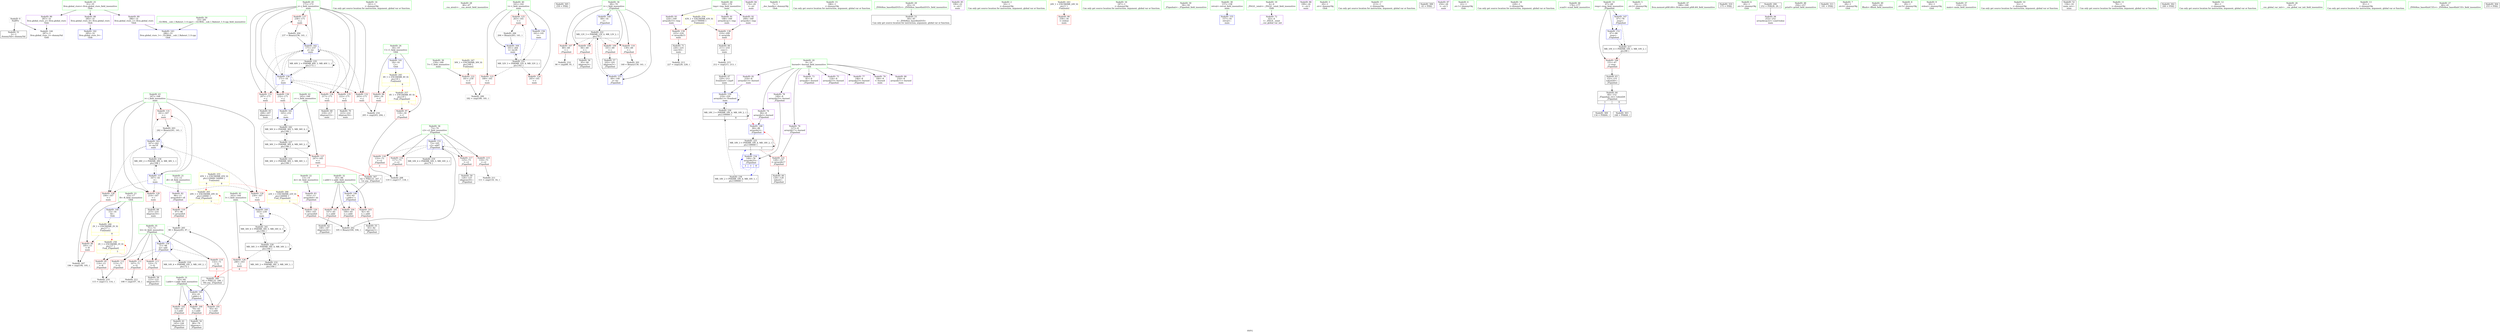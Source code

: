 digraph "SVFG" {
	label="SVFG";

	Node0x55e1d77a5cf0 [shape=record,color=grey,label="{NodeID: 0\nNullPtr}"];
	Node0x55e1d77a5cf0 -> Node0x55e1d77c4810[style=solid];
	Node0x55e1d77a5cf0 -> Node0x55e1d77ca570[style=solid];
	Node0x55e1d77c35f0 [shape=record,color=red,label="{NodeID: 97\n118\<--18\n\<--C\n_Z5ganhaii\n}"];
	Node0x55e1d77c35f0 -> Node0x55e1d77cf6b0[style=solid];
	Node0x55e1d77c1a80 [shape=record,color=green,label="{NodeID: 14\n141\<--1\n\<--dummyObj\nCan only get source location for instruction, argument, global var or function.}"];
	Node0x55e1d77c4150 [shape=record,color=red,label="{NodeID: 111\n107\<--71\n\<--l2\n_Z5ganhaii\n}"];
	Node0x55e1d77c4150 -> Node0x55e1d77cfcb0[style=solid];
	Node0x55e1d77c24e0 [shape=record,color=green,label="{NodeID: 28\n46\<--47\n__cxa_atexit\<--__cxa_atexit_field_insensitive\n}"];
	Node0x55e1d77cf6b0 [shape=record,color=grey,label="{NodeID: 208\n119 = cmp(117, 118, )\n}"];
	Node0x55e1d77c9540 [shape=record,color=red,label="{NodeID: 125\n263\<--161\n\<--t\nmain\n}"];
	Node0x55e1d77c9540 -> Node0x55e1d77cf3b0[style=solid];
	Node0x55e1d77c3040 [shape=record,color=green,label="{NodeID: 42\n165\<--166\nc\<--c_field_insensitive\nmain\n}"];
	Node0x55e1d77c3040 -> Node0x55e1d77c96e0[style=solid];
	Node0x55e1d77c3040 -> Node0x55e1d77cb370[style=solid];
	Node0x55e1d77f0960 [shape=record,color=black,label="{NodeID: 305\n259 = PHI()\n}"];
	Node0x55e1d77d83b0 [shape=record,color=black,label="{NodeID: 222\nMR_12V_3 = PHI(MR_12V_4, MR_12V_2, )\npts\{70 \}\n}"];
	Node0x55e1d77d83b0 -> Node0x55e1d77c3e10[style=dashed];
	Node0x55e1d77d83b0 -> Node0x55e1d77c3ee0[style=dashed];
	Node0x55e1d77d83b0 -> Node0x55e1d77c3fb0[style=dashed];
	Node0x55e1d77d83b0 -> Node0x55e1d77c4080[style=dashed];
	Node0x55e1d77d83b0 -> Node0x55e1d77cacf0[style=dashed];
	Node0x55e1d77ca0a0 [shape=record,color=red,label="{NodeID: 139\n225\<--224\n\<--arrayidx15\nmain\n}"];
	Node0x55e1d77ca0a0 -> Node0x55e1d77c58b0[style=solid];
	Node0x55e1d77c4c80 [shape=record,color=black,label="{NodeID: 56\n95\<--94\nidxprom3\<--\n_Z5ganhaii\n}"];
	Node0x55e1d77dc9b0 [shape=record,color=black,label="{NodeID: 236\nMR_18V_2 = PHI(MR_18V_6, MR_18V_1, )\npts\{100000 \}\n}"];
	Node0x55e1d77dc9b0 -> Node0x55e1d77dabb0[style=dashed];
	Node0x55e1d77cacf0 [shape=record,color=blue,label="{NodeID: 153\n69\<--140\ni\<--inc\n_Z5ganhaii\n}"];
	Node0x55e1d77cacf0 -> Node0x55e1d77d83b0[style=dashed];
	Node0x55e1d77c57e0 [shape=record,color=black,label="{NodeID: 70\n223\<--222\nidxprom14\<--\nmain\n}"];
	Node0x55e1d77c6340 [shape=record,color=purple,label="{NodeID: 84\n174\<--20\n\<--.str\nmain\n}"];
	Node0x55e1d77a5f00 [shape=record,color=green,label="{NodeID: 1\n7\<--1\n__dso_handle\<--dummyObj\nGlob }"];
	Node0x55e1d77c36c0 [shape=record,color=red,label="{NodeID: 98\n204\<--18\n\<--C\nmain\n}"];
	Node0x55e1d77c36c0 -> Node0x55e1d77d02b0[style=solid];
	Node0x55e1d77c1b10 [shape=record,color=green,label="{NodeID: 15\n186\<--1\n\<--dummyObj\nCan only get source location for instruction, argument, global var or function.}"];
	Node0x55e1d77c4220 [shape=record,color=red,label="{NodeID: 112\n113\<--71\n\<--l2\n_Z5ganhaii\n}"];
	Node0x55e1d77c4220 -> Node0x55e1d77cf9b0[style=solid];
	Node0x55e1d77c25b0 [shape=record,color=green,label="{NodeID: 29\n45\<--51\n_ZNSt8ios_base4InitD1Ev\<--_ZNSt8ios_base4InitD1Ev_field_insensitive\n}"];
	Node0x55e1d77c25b0 -> Node0x55e1d77c49e0[style=solid];
	Node0x55e1d77cf830 [shape=record,color=grey,label="{NodeID: 209\n182 = cmp(180, 181, )\n}"];
	Node0x55e1d77c9610 [shape=record,color=red,label="{NodeID: 126\n246\<--163\n\<--l\nmain\n|{<s0>8}}"];
	Node0x55e1d77c9610:s0 -> Node0x55e1d77f0a30[style=solid,color=red];
	Node0x55e1d77c3110 [shape=record,color=green,label="{NodeID: 43\n167\<--168\ni\<--i_field_insensitive\nmain\n}"];
	Node0x55e1d77c3110 -> Node0x55e1d77c97b0[style=solid];
	Node0x55e1d77c3110 -> Node0x55e1d77c9880[style=solid];
	Node0x55e1d77c3110 -> Node0x55e1d77c9950[style=solid];
	Node0x55e1d77c3110 -> Node0x55e1d77c9a20[style=solid];
	Node0x55e1d77c3110 -> Node0x55e1d77cb030[style=solid];
	Node0x55e1d77c3110 -> Node0x55e1d77cb510[style=solid];
	Node0x55e1d77f0a30 [shape=record,color=black,label="{NodeID: 306\n61 = PHI(132, 246, )\n0th arg _Z5ganhaii }"];
	Node0x55e1d77f0a30 -> Node0x55e1d77ca670[style=solid];
	Node0x55e1d77ca170 [shape=record,color=blue,label="{NodeID: 140\n15\<--16\nR\<--\nGlob }"];
	Node0x55e1d77ca170 -> Node0x55e1d77df7d0[style=dashed];
	Node0x55e1d77c4d50 [shape=record,color=black,label="{NodeID: 57\n102\<--101\nidxprom5\<--\n_Z5ganhaii\n}"];
	Node0x55e1d77cadc0 [shape=record,color=blue,label="{NodeID: 154\n149\<--78\narrayidx25\<--\n_Z5ganhaii\n|{<s0>3|<s1>3|<s2>8}}"];
	Node0x55e1d77cadc0:s0 -> Node0x55e1d77cadc0[style=dashed,color=blue];
	Node0x55e1d77cadc0:s1 -> Node0x55e1d77d92b0[style=dashed,color=blue];
	Node0x55e1d77cadc0:s2 -> Node0x55e1d77dc9b0[style=dashed,color=blue];
	Node0x55e1d77c58b0 [shape=record,color=black,label="{NodeID: 71\n226\<--225\nconv16\<--\nmain\n}"];
	Node0x55e1d77c58b0 -> Node0x55e1d77cfe30[style=solid];
	Node0x55e1d77c6410 [shape=record,color=purple,label="{NodeID: 85\n190\<--22\n\<--.str.1\nmain\n}"];
	Node0x55e1d77a5e00 [shape=record,color=green,label="{NodeID: 2\n16\<--1\n\<--dummyObj\nCan only get source location for instruction, argument, global var or function.}"];
	Node0x55e1d77e12a0 [shape=record,color=yellow,style=double,label="{NodeID: 265\n20V_1 = ENCHI(MR_20V_0)\npts\{120000 \}\nFun[_Z5ganhaii]|{|<s1>3}}"];
	Node0x55e1d77e12a0 -> Node0x55e1d77c9060[style=dashed];
	Node0x55e1d77e12a0:s1 -> Node0x55e1d77e12a0[style=dashed,color=red];
	Node0x55e1d77c3790 [shape=record,color=red,label="{NodeID: 99\n258\<--30\n\<--stdout\nmain\n}"];
	Node0x55e1d77c1ba0 [shape=record,color=green,label="{NodeID: 16\n187\<--1\n\<--dummyObj\nCan only get source location for instruction, argument, global var or function.}"];
	Node0x55e1d77c42f0 [shape=record,color=red,label="{NodeID: 113\n122\<--71\n\<--l2\n_Z5ganhaii\n}"];
	Node0x55e1d77c42f0 -> Node0x55e1d77c4e20[style=solid];
	Node0x55e1d77c2680 [shape=record,color=green,label="{NodeID: 30\n58\<--59\n_Z5ganhaii\<--_Z5ganhaii_field_insensitive\n}"];
	Node0x55e1d77cf9b0 [shape=record,color=grey,label="{NodeID: 210\n115 = cmp(113, 114, )\n}"];
	Node0x55e1d77c96e0 [shape=record,color=red,label="{NodeID: 127\n247\<--165\n\<--c\nmain\n|{<s0>8}}"];
	Node0x55e1d77c96e0:s0 -> Node0x55e1d77f0cf0[style=solid,color=red];
	Node0x55e1d77c31e0 [shape=record,color=green,label="{NodeID: 44\n169\<--170\ntmp\<--tmp_field_insensitive\nmain\n}"];
	Node0x55e1d77c31e0 -> Node0x55e1d77c6980[style=solid];
	Node0x55e1d77c31e0 -> Node0x55e1d77c6a50[style=solid];
	Node0x55e1d77c31e0 -> Node0x55e1d77c6b20[style=solid];
	Node0x55e1d77f0cf0 [shape=record,color=black,label="{NodeID: 307\n62 = PHI(133, 247, )\n1st arg _Z5ganhaii }"];
	Node0x55e1d77f0cf0 -> Node0x55e1d77ca740[style=solid];
	Node0x55e1d77ca270 [shape=record,color=blue,label="{NodeID: 141\n18\<--16\nC\<--\nGlob }"];
	Node0x55e1d77ca270 -> Node0x55e1d77e00c0[style=dashed];
	Node0x55e1d77c4e20 [shape=record,color=black,label="{NodeID: 58\n123\<--122\nidxprom14\<--\n_Z5ganhaii\n}"];
	Node0x55e1d77cae90 [shape=record,color=blue,label="{NodeID: 155\n157\<--16\nretval\<--\nmain\n}"];
	Node0x55e1d77c5980 [shape=record,color=purple,label="{NodeID: 72\n42\<--4\n\<--_ZStL8__ioinit\n__cxx_global_var_init\n}"];
	Node0x55e1d77c64e0 [shape=record,color=purple,label="{NodeID: 86\n199\<--24\n\<--.str.2\nmain\n}"];
	Node0x55e1d77a6640 [shape=record,color=green,label="{NodeID: 3\n20\<--1\n.str\<--dummyObj\nGlob }"];
	Node0x55e1d77e1380 [shape=record,color=yellow,style=double,label="{NodeID: 266\n22V_1 = ENCHI(MR_22V_0)\npts\{140000 \}\nFun[_Z5ganhaii]|{|<s1>3}}"];
	Node0x55e1d77e1380 -> Node0x55e1d77c9130[style=dashed];
	Node0x55e1d77e1380:s1 -> Node0x55e1d77e1380[style=dashed,color=red];
	Node0x55e1d77c3860 [shape=record,color=red,label="{NodeID: 100\n79\<--63\n\<--l.addr\n_Z5ganhaii\n}"];
	Node0x55e1d77c3860 -> Node0x55e1d77c4ae0[style=solid];
	Node0x55e1d77c1c30 [shape=record,color=green,label="{NodeID: 17\n213\<--1\n\<--dummyObj\nCan only get source location for instruction, argument, global var or function.}"];
	Node0x55e1d77c43c0 [shape=record,color=red,label="{NodeID: 114\n132\<--71\n\<--l2\n_Z5ganhaii\n|{<s0>3}}"];
	Node0x55e1d77c43c0:s0 -> Node0x55e1d77f0a30[style=solid,color=red];
	Node0x55e1d77c2750 [shape=record,color=green,label="{NodeID: 31\n63\<--64\nl.addr\<--l.addr_field_insensitive\n_Z5ganhaii\n}"];
	Node0x55e1d77c2750 -> Node0x55e1d77c3860[style=solid];
	Node0x55e1d77c2750 -> Node0x55e1d77c3930[style=solid];
	Node0x55e1d77c2750 -> Node0x55e1d77c3a00[style=solid];
	Node0x55e1d77c2750 -> Node0x55e1d77ca670[style=solid];
	Node0x55e1d77cfb30 [shape=record,color=grey,label="{NodeID: 211\n111 = cmp(110, 16, )\n}"];
	Node0x55e1d77c97b0 [shape=record,color=red,label="{NodeID: 128\n194\<--167\n\<--i\nmain\n}"];
	Node0x55e1d77c97b0 -> Node0x55e1d77cf530[style=solid];
	Node0x55e1d77c32b0 [shape=record,color=green,label="{NodeID: 45\n171\<--172\nj\<--j_field_insensitive\nmain\n}"];
	Node0x55e1d77c32b0 -> Node0x55e1d77c9af0[style=solid];
	Node0x55e1d77c32b0 -> Node0x55e1d77c9bc0[style=solid];
	Node0x55e1d77c32b0 -> Node0x55e1d77c9c90[style=solid];
	Node0x55e1d77c32b0 -> Node0x55e1d77c9d60[style=solid];
	Node0x55e1d77c32b0 -> Node0x55e1d77c9e30[style=solid];
	Node0x55e1d77c32b0 -> Node0x55e1d77c9f00[style=solid];
	Node0x55e1d77c32b0 -> Node0x55e1d77cb100[style=solid];
	Node0x55e1d77c32b0 -> Node0x55e1d77cb440[style=solid];
	Node0x55e1d77f11a0 [shape=record,color=black,label="{NodeID: 308\n43 = PHI()\n}"];
	Node0x55e1d77d92b0 [shape=record,color=black,label="{NodeID: 225\nMR_18V_3 = PHI(MR_18V_4, MR_18V_2, )\npts\{100000 \}\n|{|<s3>3}}"];
	Node0x55e1d77d92b0 -> Node0x55e1d77c9200[style=dashed];
	Node0x55e1d77d92b0 -> Node0x55e1d77cadc0[style=dashed];
	Node0x55e1d77d92b0 -> Node0x55e1d77d92b0[style=dashed];
	Node0x55e1d77d92b0:s3 -> Node0x55e1d77ca8e0[style=dashed,color=red];
	Node0x55e1d77ca370 [shape=record,color=blue,label="{NodeID: 142\n285\<--32\nllvm.global_ctors_0\<--\nGlob }"];
	Node0x55e1d77c4ef0 [shape=record,color=black,label="{NodeID: 59\n126\<--125\nidxprom16\<--\n_Z5ganhaii\n}"];
	Node0x55e1d77caf60 [shape=record,color=blue,label="{NodeID: 156\n161\<--141\nt\<--\nmain\n}"];
	Node0x55e1d77caf60 -> Node0x55e1d77db0b0[style=dashed];
	Node0x55e1d77c5a50 [shape=record,color=purple,label="{NodeID: 73\n81\<--8\narrayidx\<--burned\n_Z5ganhaii\n}"];
	Node0x55e1d77c65b0 [shape=record,color=purple,label="{NodeID: 87\n254\<--26\n\<--.str.3\nmain\n}"];
	Node0x55e1d77a62b0 [shape=record,color=green,label="{NodeID: 4\n22\<--1\n.str.1\<--dummyObj\nGlob }"];
	Node0x55e1d77c3930 [shape=record,color=red,label="{NodeID: 101\n93\<--63\n\<--l.addr\n_Z5ganhaii\n}"];
	Node0x55e1d77c3930 -> Node0x55e1d77cf230[style=solid];
	Node0x55e1d77c1cc0 [shape=record,color=green,label="{NodeID: 18\n228\<--1\n\<--dummyObj\nCan only get source location for instruction, argument, global var or function.}"];
	Node0x55e1d77c4490 [shape=record,color=red,label="{NodeID: 115\n110\<--73\n\<--c2\n_Z5ganhaii\n}"];
	Node0x55e1d77c4490 -> Node0x55e1d77cfb30[style=solid];
	Node0x55e1d77c2820 [shape=record,color=green,label="{NodeID: 32\n65\<--66\nc.addr\<--c.addr_field_insensitive\n_Z5ganhaii\n}"];
	Node0x55e1d77c2820 -> Node0x55e1d77c3ad0[style=solid];
	Node0x55e1d77c2820 -> Node0x55e1d77c3ba0[style=solid];
	Node0x55e1d77c2820 -> Node0x55e1d77c3c70[style=solid];
	Node0x55e1d77c2820 -> Node0x55e1d77ca740[style=solid];
	Node0x55e1d77cfcb0 [shape=record,color=grey,label="{NodeID: 212\n108 = cmp(107, 16, )\n}"];
	Node0x55e1d77c9880 [shape=record,color=red,label="{NodeID: 129\n214\<--167\n\<--i\nmain\n}"];
	Node0x55e1d77c9880 -> Node0x55e1d77c5640[style=solid];
	Node0x55e1d77c3380 [shape=record,color=green,label="{NodeID: 46\n176\<--177\nscanf\<--scanf_field_insensitive\n}"];
	Node0x55e1d77f12a0 [shape=record,color=black,label="{NodeID: 309\n134 = PHI(60, )\n}"];
	Node0x55e1d77d97b0 [shape=record,color=black,label="{NodeID: 226\nMR_34V_3 = PHI(MR_34V_4, MR_34V_2, )\npts\{164 \}\n}"];
	Node0x55e1d77d97b0 -> Node0x55e1d77c9610[style=dashed];
	Node0x55e1d77d97b0 -> Node0x55e1d77cb2a0[style=dashed];
	Node0x55e1d77d97b0 -> Node0x55e1d77d97b0[style=dashed];
	Node0x55e1d77d97b0 -> Node0x55e1d77db5b0[style=dashed];
	Node0x55e1d77d97b0 -> Node0x55e1d77de2b0[style=dashed];
	Node0x55e1d77ca470 [shape=record,color=blue,label="{NodeID: 143\n286\<--33\nllvm.global_ctors_1\<--_GLOBAL__sub_I_Rahenri_3_0.cpp\nGlob }"];
	Node0x55e1d77c4fc0 [shape=record,color=black,label="{NodeID: 60\n129\<--128\ntobool\<--\n_Z5ganhaii\n}"];
	Node0x55e1d77cb030 [shape=record,color=blue,label="{NodeID: 157\n167\<--16\ni\<--\nmain\n}"];
	Node0x55e1d77cb030 -> Node0x55e1d77c97b0[style=dashed];
	Node0x55e1d77cb030 -> Node0x55e1d77c9880[style=dashed];
	Node0x55e1d77cb030 -> Node0x55e1d77c9950[style=dashed];
	Node0x55e1d77cb030 -> Node0x55e1d77c9a20[style=dashed];
	Node0x55e1d77cb030 -> Node0x55e1d77cb510[style=dashed];
	Node0x55e1d77cb030 -> Node0x55e1d77dbfb0[style=dashed];
	Node0x55e1d77c5b20 [shape=record,color=purple,label="{NodeID: 74\n84\<--8\narrayidx2\<--burned\n_Z5ganhaii\n}"];
	Node0x55e1d77c5b20 -> Node0x55e1d77ca8e0[style=solid];
	Node0x55e1d77e08a0 [shape=record,color=yellow,style=double,label="{NodeID: 254\n43V_1 = ENCHI(MR_43V_0)\npts\{1700000 \}\nFun[main]}"];
	Node0x55e1d77e08a0 -> Node0x55e1d77c9fd0[style=dashed];
	Node0x55e1d77e08a0 -> Node0x55e1d77ca0a0[style=dashed];
	Node0x55e1d77c6680 [shape=record,color=purple,label="{NodeID: 88\n285\<--31\nllvm.global_ctors_0\<--llvm.global_ctors\nGlob }"];
	Node0x55e1d77c6680 -> Node0x55e1d77ca370[style=solid];
	Node0x55e1d77a6760 [shape=record,color=green,label="{NodeID: 5\n24\<--1\n.str.2\<--dummyObj\nGlob }"];
	Node0x55e1d77c3a00 [shape=record,color=red,label="{NodeID: 102\n144\<--63\n\<--l.addr\n_Z5ganhaii\n}"];
	Node0x55e1d77c3a00 -> Node0x55e1d77c5090[style=solid];
	Node0x55e1d77c1d90 [shape=record,color=green,label="{NodeID: 19\n4\<--6\n_ZStL8__ioinit\<--_ZStL8__ioinit_field_insensitive\nGlob }"];
	Node0x55e1d77c1d90 -> Node0x55e1d77c5980[style=solid];
	Node0x55e1d77c8df0 [shape=record,color=red,label="{NodeID: 116\n117\<--73\n\<--c2\n_Z5ganhaii\n}"];
	Node0x55e1d77c8df0 -> Node0x55e1d77cf6b0[style=solid];
	Node0x55e1d77c28f0 [shape=record,color=green,label="{NodeID: 33\n67\<--68\nresp\<--resp_field_insensitive\n_Z5ganhaii\n}"];
	Node0x55e1d77c28f0 -> Node0x55e1d77c3d40[style=solid];
	Node0x55e1d77c28f0 -> Node0x55e1d77ca810[style=solid];
	Node0x55e1d77c28f0 -> Node0x55e1d77cac20[style=solid];
	Node0x55e1d77cfe30 [shape=record,color=grey,label="{NodeID: 213\n227 = cmp(226, 228, )\n}"];
	Node0x55e1d77c9950 [shape=record,color=red,label="{NodeID: 130\n230\<--167\n\<--i\nmain\n}"];
	Node0x55e1d77c9950 -> Node0x55e1d77cb2a0[style=solid];
	Node0x55e1d77c3450 [shape=record,color=green,label="{NodeID: 47\n188\<--189\nllvm.memset.p0i8.i64\<--llvm.memset.p0i8.i64_field_insensitive\n}"];
	Node0x55e1d77f1440 [shape=record,color=black,label="{NodeID: 310\n175 = PHI()\n}"];
	Node0x55e1d77d9cb0 [shape=record,color=black,label="{NodeID: 227\nMR_36V_3 = PHI(MR_36V_4, MR_36V_2, )\npts\{166 \}\n}"];
	Node0x55e1d77d9cb0 -> Node0x55e1d77c96e0[style=dashed];
	Node0x55e1d77d9cb0 -> Node0x55e1d77cb370[style=dashed];
	Node0x55e1d77d9cb0 -> Node0x55e1d77d9cb0[style=dashed];
	Node0x55e1d77d9cb0 -> Node0x55e1d77dbab0[style=dashed];
	Node0x55e1d77d9cb0 -> Node0x55e1d77de7b0[style=dashed];
	Node0x55e1d77ca570 [shape=record,color=blue, style = dotted,label="{NodeID: 144\n287\<--3\nllvm.global_ctors_2\<--dummyVal\nGlob }"];
	Node0x55e1d77c5090 [shape=record,color=black,label="{NodeID: 61\n145\<--144\nidxprom22\<--\n_Z5ganhaii\n}"];
	Node0x55e1d77de2b0 [shape=record,color=black,label="{NodeID: 241\nMR_34V_6 = PHI(MR_34V_5, MR_34V_4, )\npts\{164 \}\n}"];
	Node0x55e1d77de2b0 -> Node0x55e1d77cb2a0[style=dashed];
	Node0x55e1d77de2b0 -> Node0x55e1d77d97b0[style=dashed];
	Node0x55e1d77de2b0 -> Node0x55e1d77de2b0[style=dashed];
	Node0x55e1d77cb100 [shape=record,color=blue,label="{NodeID: 158\n171\<--16\nj\<--\nmain\n}"];
	Node0x55e1d77cb100 -> Node0x55e1d77c9af0[style=dashed];
	Node0x55e1d77cb100 -> Node0x55e1d77c9bc0[style=dashed];
	Node0x55e1d77cb100 -> Node0x55e1d77c9c90[style=dashed];
	Node0x55e1d77cb100 -> Node0x55e1d77c9d60[style=dashed];
	Node0x55e1d77cb100 -> Node0x55e1d77c9e30[style=dashed];
	Node0x55e1d77cb100 -> Node0x55e1d77c9f00[style=dashed];
	Node0x55e1d77cb100 -> Node0x55e1d77cb100[style=dashed];
	Node0x55e1d77cb100 -> Node0x55e1d77cb440[style=dashed];
	Node0x55e1d77cb100 -> Node0x55e1d77dc4b0[style=dashed];
	Node0x55e1d77c5bf0 [shape=record,color=purple,label="{NodeID: 75\n124\<--8\narrayidx15\<--burned\n_Z5ganhaii\n}"];
	Node0x55e1d77e0980 [shape=record,color=yellow,style=double,label="{NodeID: 255\n45V_1 = ENCHI(MR_45V_0)\npts\{120000 140000 \}\nFun[main]|{<s0>8|<s1>8}}"];
	Node0x55e1d77e0980:s0 -> Node0x55e1d77e12a0[style=dashed,color=red];
	Node0x55e1d77e0980:s1 -> Node0x55e1d77e1380[style=dashed,color=red];
	Node0x55e1d77c6780 [shape=record,color=purple,label="{NodeID: 89\n286\<--31\nllvm.global_ctors_1\<--llvm.global_ctors\nGlob }"];
	Node0x55e1d77c6780 -> Node0x55e1d77ca470[style=solid];
	Node0x55e1d77bab70 [shape=record,color=green,label="{NodeID: 6\n26\<--1\n.str.3\<--dummyObj\nGlob }"];
	Node0x55e1d77c3ad0 [shape=record,color=red,label="{NodeID: 103\n82\<--65\n\<--c.addr\n_Z5ganhaii\n}"];
	Node0x55e1d77c3ad0 -> Node0x55e1d77c4bb0[style=solid];
	Node0x55e1d77c1e60 [shape=record,color=green,label="{NodeID: 20\n8\<--10\nburned\<--burned_field_insensitive\nGlob }"];
	Node0x55e1d77c1e60 -> Node0x55e1d77c5a50[style=solid];
	Node0x55e1d77c1e60 -> Node0x55e1d77c5b20[style=solid];
	Node0x55e1d77c1e60 -> Node0x55e1d77c5bf0[style=solid];
	Node0x55e1d77c1e60 -> Node0x55e1d77c5cc0[style=solid];
	Node0x55e1d77c1e60 -> Node0x55e1d77c5d90[style=solid];
	Node0x55e1d77c1e60 -> Node0x55e1d77c5e60[style=solid];
	Node0x55e1d77c1e60 -> Node0x55e1d77c5f30[style=solid];
	Node0x55e1d77c1e60 -> Node0x55e1d77c6000[style=solid];
	Node0x55e1d77c1e60 -> Node0x55e1d77c60d0[style=solid];
	Node0x55e1d77c7860 [shape=record,color=black,label="{NodeID: 200\n252 = PHI(28, 29, )\n}"];
	Node0x55e1d77c7860 -> Node0x55e1d77c6bf0[style=solid];
	Node0x55e1d77c8ec0 [shape=record,color=red,label="{NodeID: 117\n125\<--73\n\<--c2\n_Z5ganhaii\n}"];
	Node0x55e1d77c8ec0 -> Node0x55e1d77c4ef0[style=solid];
	Node0x55e1d77c29c0 [shape=record,color=green,label="{NodeID: 34\n69\<--70\ni\<--i_field_insensitive\n_Z5ganhaii\n}"];
	Node0x55e1d77c29c0 -> Node0x55e1d77c3e10[style=solid];
	Node0x55e1d77c29c0 -> Node0x55e1d77c3ee0[style=solid];
	Node0x55e1d77c29c0 -> Node0x55e1d77c3fb0[style=solid];
	Node0x55e1d77c29c0 -> Node0x55e1d77c4080[style=solid];
	Node0x55e1d77c29c0 -> Node0x55e1d77ca9b0[style=solid];
	Node0x55e1d77c29c0 -> Node0x55e1d77cacf0[style=solid];
	Node0x55e1d77cffb0 [shape=record,color=grey,label="{NodeID: 214\n90 = cmp(89, 91, )\n}"];
	Node0x55e1d77c9a20 [shape=record,color=red,label="{NodeID: 131\n241\<--167\n\<--i\nmain\n}"];
	Node0x55e1d77c9a20 -> Node0x55e1d77cef30[style=solid];
	Node0x55e1d77c4540 [shape=record,color=green,label="{NodeID: 48\n256\<--257\nprintf\<--printf_field_insensitive\n}"];
	Node0x55e1d77f1510 [shape=record,color=black,label="{NodeID: 311\n191 = PHI()\n}"];
	Node0x55e1d77ca670 [shape=record,color=blue,label="{NodeID: 145\n63\<--61\nl.addr\<--l\n_Z5ganhaii\n}"];
	Node0x55e1d77ca670 -> Node0x55e1d77c3860[style=dashed];
	Node0x55e1d77ca670 -> Node0x55e1d77c3930[style=dashed];
	Node0x55e1d77ca670 -> Node0x55e1d77c3a00[style=dashed];
	Node0x55e1d77c5160 [shape=record,color=black,label="{NodeID: 62\n148\<--147\nidxprom24\<--\n_Z5ganhaii\n}"];
	Node0x55e1d77de7b0 [shape=record,color=black,label="{NodeID: 242\nMR_36V_6 = PHI(MR_36V_5, MR_36V_4, )\npts\{166 \}\n}"];
	Node0x55e1d77de7b0 -> Node0x55e1d77cb370[style=dashed];
	Node0x55e1d77de7b0 -> Node0x55e1d77d9cb0[style=dashed];
	Node0x55e1d77de7b0 -> Node0x55e1d77de7b0[style=dashed];
	Node0x55e1d77cb1d0 [shape=record,color=blue,label="{NodeID: 159\n219\<--220\narrayidx13\<--frombool\nmain\n}"];
	Node0x55e1d77cb1d0 -> Node0x55e1d77cb1d0[style=dashed];
	Node0x55e1d77cb1d0 -> Node0x55e1d77dabb0[style=dashed];
	Node0x55e1d77c5cc0 [shape=record,color=purple,label="{NodeID: 76\n127\<--8\narrayidx17\<--burned\n_Z5ganhaii\n}"];
	Node0x55e1d77c5cc0 -> Node0x55e1d77c9200[style=solid];
	Node0x55e1d77e0a90 [shape=record,color=yellow,style=double,label="{NodeID: 256\n2V_1 = ENCHI(MR_2V_0)\npts\{17 \}\nFun[_Z5ganhaii]|{|<s1>3}}"];
	Node0x55e1d77e0a90 -> Node0x55e1d77c6cc0[style=dashed];
	Node0x55e1d77e0a90:s1 -> Node0x55e1d77e0a90[style=dashed,color=red];
	Node0x55e1d77c6880 [shape=record,color=purple,label="{NodeID: 90\n287\<--31\nllvm.global_ctors_2\<--llvm.global_ctors\nGlob }"];
	Node0x55e1d77c6880 -> Node0x55e1d77ca570[style=solid];
	Node0x55e1d77c1100 [shape=record,color=green,label="{NodeID: 7\n28\<--1\n.str.4\<--dummyObj\nGlob }"];
	Node0x55e1d77c3ba0 [shape=record,color=red,label="{NodeID: 104\n100\<--65\n\<--c.addr\n_Z5ganhaii\n}"];
	Node0x55e1d77c3ba0 -> Node0x55e1d77cedb0[style=solid];
	Node0x55e1d77c1f30 [shape=record,color=green,label="{NodeID: 21\n11\<--12\ndl\<--dl_field_insensitive\nGlob }"];
	Node0x55e1d77c1f30 -> Node0x55e1d77c61a0[style=solid];
	Node0x55e1d77cec30 [shape=record,color=grey,label="{NodeID: 201\n140 = Binary(139, 141, )\n}"];
	Node0x55e1d77cec30 -> Node0x55e1d77cacf0[style=solid];
	Node0x55e1d77c8f90 [shape=record,color=red,label="{NodeID: 118\n133\<--73\n\<--c2\n_Z5ganhaii\n|{<s0>3}}"];
	Node0x55e1d77c8f90:s0 -> Node0x55e1d77f0cf0[style=solid,color=red];
	Node0x55e1d77c2a90 [shape=record,color=green,label="{NodeID: 35\n71\<--72\nl2\<--l2_field_insensitive\n_Z5ganhaii\n}"];
	Node0x55e1d77c2a90 -> Node0x55e1d77c4150[style=solid];
	Node0x55e1d77c2a90 -> Node0x55e1d77c4220[style=solid];
	Node0x55e1d77c2a90 -> Node0x55e1d77c42f0[style=solid];
	Node0x55e1d77c2a90 -> Node0x55e1d77c43c0[style=solid];
	Node0x55e1d77c2a90 -> Node0x55e1d77caa80[style=solid];
	Node0x55e1d77d0130 [shape=record,color=grey,label="{NodeID: 215\n212 = cmp(211, 213, )\n}"];
	Node0x55e1d77d0130 -> Node0x55e1d77c5570[style=solid];
	Node0x55e1d77c9af0 [shape=record,color=red,label="{NodeID: 132\n203\<--171\n\<--j\nmain\n}"];
	Node0x55e1d77c9af0 -> Node0x55e1d77d02b0[style=solid];
	Node0x55e1d77c4610 [shape=record,color=green,label="{NodeID: 49\n260\<--261\nfflush\<--fflush_field_insensitive\n}"];
	Node0x55e1d77ca740 [shape=record,color=blue,label="{NodeID: 146\n65\<--62\nc.addr\<--c\n_Z5ganhaii\n}"];
	Node0x55e1d77ca740 -> Node0x55e1d77c3ad0[style=dashed];
	Node0x55e1d77ca740 -> Node0x55e1d77c3ba0[style=dashed];
	Node0x55e1d77ca740 -> Node0x55e1d77c3c70[style=dashed];
	Node0x55e1d77c5230 [shape=record,color=black,label="{NodeID: 63\n152\<--151\ntobool26\<--\n_Z5ganhaii\n}"];
	Node0x55e1d77c5230 -> Node0x55e1d77c5300[style=solid];
	Node0x55e1d77decb0 [shape=record,color=yellow,style=double,label="{NodeID: 243\n24V_1 = ENCHI(MR_24V_0)\npts\{1 \}\nFun[main]}"];
	Node0x55e1d77decb0 -> Node0x55e1d77c3790[style=dashed];
	Node0x55e1d77cb2a0 [shape=record,color=blue,label="{NodeID: 160\n163\<--230\nl\<--\nmain\n}"];
	Node0x55e1d77cb2a0 -> Node0x55e1d77de2b0[style=dashed];
	Node0x55e1d77c5d90 [shape=record,color=purple,label="{NodeID: 77\n146\<--8\narrayidx23\<--burned\n_Z5ganhaii\n}"];
	Node0x55e1d77e0ba0 [shape=record,color=yellow,style=double,label="{NodeID: 257\n4V_1 = ENCHI(MR_4V_0)\npts\{19 \}\nFun[_Z5ganhaii]|{|<s1>3}}"];
	Node0x55e1d77e0ba0 -> Node0x55e1d77c35f0[style=dashed];
	Node0x55e1d77e0ba0:s1 -> Node0x55e1d77e0ba0[style=dashed,color=red];
	Node0x55e1d77c6980 [shape=record,color=purple,label="{NodeID: 91\n198\<--169\narraydecay\<--tmp\nmain\n}"];
	Node0x55e1d77c1190 [shape=record,color=green,label="{NodeID: 8\n29\<--1\n.str.5\<--dummyObj\nGlob }"];
	Node0x55e1d77c3c70 [shape=record,color=red,label="{NodeID: 105\n147\<--65\n\<--c.addr\n_Z5ganhaii\n}"];
	Node0x55e1d77c3c70 -> Node0x55e1d77c5160[style=solid];
	Node0x55e1d77c2000 [shape=record,color=green,label="{NodeID: 22\n13\<--14\ndc\<--dc_field_insensitive\nGlob }"];
	Node0x55e1d77c2000 -> Node0x55e1d77c6270[style=solid];
	Node0x55e1d77cedb0 [shape=record,color=grey,label="{NodeID: 202\n105 = Binary(100, 104, )\n}"];
	Node0x55e1d77cedb0 -> Node0x55e1d77cab50[style=solid];
	Node0x55e1d77c9060 [shape=record,color=red,label="{NodeID: 119\n97\<--96\n\<--arrayidx4\n_Z5ganhaii\n}"];
	Node0x55e1d77c9060 -> Node0x55e1d77cf230[style=solid];
	Node0x55e1d77c2b60 [shape=record,color=green,label="{NodeID: 36\n73\<--74\nc2\<--c2_field_insensitive\n_Z5ganhaii\n}"];
	Node0x55e1d77c2b60 -> Node0x55e1d77c4490[style=solid];
	Node0x55e1d77c2b60 -> Node0x55e1d77c8df0[style=solid];
	Node0x55e1d77c2b60 -> Node0x55e1d77c8ec0[style=solid];
	Node0x55e1d77c2b60 -> Node0x55e1d77c8f90[style=solid];
	Node0x55e1d77c2b60 -> Node0x55e1d77cab50[style=solid];
	Node0x55e1d77d02b0 [shape=record,color=grey,label="{NodeID: 216\n205 = cmp(203, 204, )\n}"];
	Node0x55e1d77c9bc0 [shape=record,color=red,label="{NodeID: 133\n207\<--171\n\<--j\nmain\n}"];
	Node0x55e1d77c9bc0 -> Node0x55e1d77c53d0[style=solid];
	Node0x55e1d77c4710 [shape=record,color=green,label="{NodeID: 50\n33\<--281\n_GLOBAL__sub_I_Rahenri_3_0.cpp\<--_GLOBAL__sub_I_Rahenri_3_0.cpp_field_insensitive\n}"];
	Node0x55e1d77c4710 -> Node0x55e1d77ca470[style=solid];
	Node0x55e1d77dabb0 [shape=record,color=black,label="{NodeID: 230\nMR_18V_3 = PHI(MR_18V_4, MR_18V_2, )\npts\{100000 \}\n|{|<s2>8}}"];
	Node0x55e1d77dabb0 -> Node0x55e1d77cb1d0[style=dashed];
	Node0x55e1d77dabb0 -> Node0x55e1d77dabb0[style=dashed];
	Node0x55e1d77dabb0:s2 -> Node0x55e1d77ca8e0[style=dashed,color=red];
	Node0x55e1d77ca810 [shape=record,color=blue,label="{NodeID: 147\n67\<--78\nresp\<--\n_Z5ganhaii\n}"];
	Node0x55e1d77ca810 -> Node0x55e1d77cac20[style=dashed];
	Node0x55e1d77ca810 -> Node0x55e1d77d6ab0[style=dashed];
	Node0x55e1d77c5300 [shape=record,color=black,label="{NodeID: 64\n60\<--152\n_Z5ganhaii_ret\<--tobool26\n_Z5ganhaii\n|{<s0>3|<s1>8}}"];
	Node0x55e1d77c5300:s0 -> Node0x55e1d77f12a0[style=solid,color=blue];
	Node0x55e1d77c5300:s1 -> Node0x55e1d77f0730[style=solid,color=blue];
	Node0x55e1d77df7d0 [shape=record,color=yellow,style=double,label="{NodeID: 244\n2V_1 = ENCHI(MR_2V_0)\npts\{17 \}\nFun[main]|{|<s1>8}}"];
	Node0x55e1d77df7d0 -> Node0x55e1d77c3520[style=dashed];
	Node0x55e1d77df7d0:s1 -> Node0x55e1d77e0a90[style=dashed,color=red];
	Node0x55e1d77cb370 [shape=record,color=blue,label="{NodeID: 161\n165\<--232\nc\<--\nmain\n}"];
	Node0x55e1d77cb370 -> Node0x55e1d77de7b0[style=dashed];
	Node0x55e1d77c5e60 [shape=record,color=purple,label="{NodeID: 78\n149\<--8\narrayidx25\<--burned\n_Z5ganhaii\n}"];
	Node0x55e1d77c5e60 -> Node0x55e1d77cadc0[style=solid];
	Node0x55e1d77c6a50 [shape=record,color=purple,label="{NodeID: 92\n209\<--169\narrayidx\<--tmp\nmain\n}"];
	Node0x55e1d77c6a50 -> Node0x55e1d77c9fd0[style=solid];
	Node0x55e1d77a6490 [shape=record,color=green,label="{NodeID: 9\n30\<--1\nstdout\<--dummyObj\nGlob }"];
	Node0x55e1d77c3d40 [shape=record,color=red,label="{NodeID: 106\n151\<--67\n\<--resp\n_Z5ganhaii\n}"];
	Node0x55e1d77c3d40 -> Node0x55e1d77c5230[style=solid];
	Node0x55e1d77c20d0 [shape=record,color=green,label="{NodeID: 23\n15\<--17\nR\<--R_field_insensitive\nGlob }"];
	Node0x55e1d77c20d0 -> Node0x55e1d77c6cc0[style=solid];
	Node0x55e1d77c20d0 -> Node0x55e1d77c3520[style=solid];
	Node0x55e1d77c20d0 -> Node0x55e1d77ca170[style=solid];
	Node0x55e1d77cef30 [shape=record,color=grey,label="{NodeID: 203\n242 = Binary(241, 141, )\n}"];
	Node0x55e1d77cef30 -> Node0x55e1d77cb510[style=solid];
	Node0x55e1d77c9130 [shape=record,color=red,label="{NodeID: 120\n104\<--103\n\<--arrayidx6\n_Z5ganhaii\n}"];
	Node0x55e1d77c9130 -> Node0x55e1d77cedb0[style=solid];
	Node0x55e1d77c2c30 [shape=record,color=green,label="{NodeID: 37\n154\<--155\nmain\<--main_field_insensitive\n}"];
	Node0x55e1d77d6ab0 [shape=record,color=black,label="{NodeID: 217\nMR_10V_4 = PHI(MR_10V_3, MR_10V_2, )\npts\{68 \}\n}"];
	Node0x55e1d77d6ab0 -> Node0x55e1d77c3d40[style=dashed];
	Node0x55e1d77c9c90 [shape=record,color=red,label="{NodeID: 134\n217\<--171\n\<--j\nmain\n}"];
	Node0x55e1d77c9c90 -> Node0x55e1d77c5710[style=solid];
	Node0x55e1d77c4810 [shape=record,color=black,label="{NodeID: 51\n2\<--3\ndummyVal\<--dummyVal\n}"];
	Node0x55e1d77db0b0 [shape=record,color=black,label="{NodeID: 231\nMR_32V_3 = PHI(MR_32V_4, MR_32V_2, )\npts\{162 \}\n}"];
	Node0x55e1d77db0b0 -> Node0x55e1d77c93a0[style=dashed];
	Node0x55e1d77db0b0 -> Node0x55e1d77c9470[style=dashed];
	Node0x55e1d77db0b0 -> Node0x55e1d77c9540[style=dashed];
	Node0x55e1d77db0b0 -> Node0x55e1d77cb5e0[style=dashed];
	Node0x55e1d77ca8e0 [shape=record,color=blue,label="{NodeID: 148\n84\<--86\narrayidx2\<--\n_Z5ganhaii\n}"];
	Node0x55e1d77ca8e0 -> Node0x55e1d77d92b0[style=dashed];
	Node0x55e1d77c53d0 [shape=record,color=black,label="{NodeID: 65\n208\<--207\nidxprom\<--\nmain\n}"];
	Node0x55e1d77e00c0 [shape=record,color=yellow,style=double,label="{NodeID: 245\n4V_1 = ENCHI(MR_4V_0)\npts\{19 \}\nFun[main]|{|<s1>8}}"];
	Node0x55e1d77e00c0 -> Node0x55e1d77c36c0[style=dashed];
	Node0x55e1d77e00c0:s1 -> Node0x55e1d77e0ba0[style=dashed,color=red];
	Node0x55e1d77cb440 [shape=record,color=blue,label="{NodeID: 162\n171\<--237\nj\<--inc\nmain\n}"];
	Node0x55e1d77cb440 -> Node0x55e1d77c9af0[style=dashed];
	Node0x55e1d77cb440 -> Node0x55e1d77c9bc0[style=dashed];
	Node0x55e1d77cb440 -> Node0x55e1d77c9c90[style=dashed];
	Node0x55e1d77cb440 -> Node0x55e1d77c9d60[style=dashed];
	Node0x55e1d77cb440 -> Node0x55e1d77c9e30[style=dashed];
	Node0x55e1d77cb440 -> Node0x55e1d77c9f00[style=dashed];
	Node0x55e1d77cb440 -> Node0x55e1d77cb100[style=dashed];
	Node0x55e1d77cb440 -> Node0x55e1d77cb440[style=dashed];
	Node0x55e1d77cb440 -> Node0x55e1d77dc4b0[style=dashed];
	Node0x55e1d77c5f30 [shape=record,color=purple,label="{NodeID: 79\n184\<--8\n\<--burned\nmain\n}"];
	Node0x55e1d77c6b20 [shape=record,color=purple,label="{NodeID: 93\n224\<--169\narrayidx15\<--tmp\nmain\n}"];
	Node0x55e1d77c6b20 -> Node0x55e1d77ca0a0[style=solid];
	Node0x55e1d77a6560 [shape=record,color=green,label="{NodeID: 10\n32\<--1\n\<--dummyObj\nCan only get source location for instruction, argument, global var or function.}"];
	Node0x55e1d77c3e10 [shape=record,color=red,label="{NodeID: 107\n89\<--69\n\<--i\n_Z5ganhaii\n}"];
	Node0x55e1d77c3e10 -> Node0x55e1d77cffb0[style=solid];
	Node0x55e1d77c21a0 [shape=record,color=green,label="{NodeID: 24\n18\<--19\nC\<--C_field_insensitive\nGlob }"];
	Node0x55e1d77c21a0 -> Node0x55e1d77c35f0[style=solid];
	Node0x55e1d77c21a0 -> Node0x55e1d77c36c0[style=solid];
	Node0x55e1d77c21a0 -> Node0x55e1d77ca270[style=solid];
	Node0x55e1d77cf0b0 [shape=record,color=grey,label="{NodeID: 204\n237 = Binary(236, 141, )\n}"];
	Node0x55e1d77cf0b0 -> Node0x55e1d77cb440[style=solid];
	Node0x55e1d77c9200 [shape=record,color=red,label="{NodeID: 121\n128\<--127\n\<--arrayidx17\n_Z5ganhaii\n}"];
	Node0x55e1d77c9200 -> Node0x55e1d77c4fc0[style=solid];
	Node0x55e1d77c2d00 [shape=record,color=green,label="{NodeID: 38\n157\<--158\nretval\<--retval_field_insensitive\nmain\n}"];
	Node0x55e1d77c2d00 -> Node0x55e1d77cae90[style=solid];
	Node0x55e1d77d6fb0 [shape=record,color=black,label="{NodeID: 218\nMR_14V_4 = PHI(MR_14V_3, MR_14V_2, )\npts\{72 \}\n}"];
	Node0x55e1d77c9d60 [shape=record,color=red,label="{NodeID: 135\n222\<--171\n\<--j\nmain\n}"];
	Node0x55e1d77c9d60 -> Node0x55e1d77c57e0[style=solid];
	Node0x55e1d77c4910 [shape=record,color=black,label="{NodeID: 52\n156\<--16\nmain_ret\<--\nmain\n}"];
	Node0x55e1d77db5b0 [shape=record,color=black,label="{NodeID: 232\nMR_34V_2 = PHI(MR_34V_3, MR_34V_1, )\npts\{164 \}\n}"];
	Node0x55e1d77db5b0 -> Node0x55e1d77d97b0[style=dashed];
	Node0x55e1d77ca9b0 [shape=record,color=blue,label="{NodeID: 149\n69\<--16\ni\<--\n_Z5ganhaii\n}"];
	Node0x55e1d77ca9b0 -> Node0x55e1d77d83b0[style=dashed];
	Node0x55e1d77c54a0 [shape=record,color=black,label="{NodeID: 66\n211\<--210\nconv\<--\nmain\n}"];
	Node0x55e1d77c54a0 -> Node0x55e1d77d0130[style=solid];
	Node0x55e1d77cb510 [shape=record,color=blue,label="{NodeID: 163\n167\<--242\ni\<--inc19\nmain\n}"];
	Node0x55e1d77cb510 -> Node0x55e1d77c97b0[style=dashed];
	Node0x55e1d77cb510 -> Node0x55e1d77c9880[style=dashed];
	Node0x55e1d77cb510 -> Node0x55e1d77c9950[style=dashed];
	Node0x55e1d77cb510 -> Node0x55e1d77c9a20[style=dashed];
	Node0x55e1d77cb510 -> Node0x55e1d77cb510[style=dashed];
	Node0x55e1d77cb510 -> Node0x55e1d77dbfb0[style=dashed];
	Node0x55e1d77c6000 [shape=record,color=purple,label="{NodeID: 80\n216\<--8\narrayidx11\<--burned\nmain\n}"];
	Node0x55e1d77c6bf0 [shape=record,color=purple,label="{NodeID: 94\n253\<--252\narraydecay22\<--cond-lvalue\nmain\n}"];
	Node0x55e1d77b9920 [shape=record,color=green,label="{NodeID: 11\n78\<--1\n\<--dummyObj\nCan only get source location for instruction, argument, global var or function.}"];
	Node0x55e1d77c3ee0 [shape=record,color=red,label="{NodeID: 108\n94\<--69\n\<--i\n_Z5ganhaii\n}"];
	Node0x55e1d77c3ee0 -> Node0x55e1d77c4c80[style=solid];
	Node0x55e1d77c2270 [shape=record,color=green,label="{NodeID: 25\n31\<--35\nllvm.global_ctors\<--llvm.global_ctors_field_insensitive\nGlob }"];
	Node0x55e1d77c2270 -> Node0x55e1d77c6680[style=solid];
	Node0x55e1d77c2270 -> Node0x55e1d77c6780[style=solid];
	Node0x55e1d77c2270 -> Node0x55e1d77c6880[style=solid];
	Node0x55e1d77cf230 [shape=record,color=grey,label="{NodeID: 205\n98 = Binary(93, 97, )\n}"];
	Node0x55e1d77cf230 -> Node0x55e1d77caa80[style=solid];
	Node0x55e1d77c92d0 [shape=record,color=red,label="{NodeID: 122\n181\<--159\n\<--T\nmain\n}"];
	Node0x55e1d77c92d0 -> Node0x55e1d77cf830[style=solid];
	Node0x55e1d77c2dd0 [shape=record,color=green,label="{NodeID: 39\n159\<--160\nT\<--T_field_insensitive\nmain\n}"];
	Node0x55e1d77c2dd0 -> Node0x55e1d77c92d0[style=solid];
	Node0x55e1d77f0630 [shape=record,color=black,label="{NodeID: 302\n200 = PHI()\n}"];
	Node0x55e1d77d74b0 [shape=record,color=black,label="{NodeID: 219\nMR_16V_4 = PHI(MR_16V_3, MR_16V_2, )\npts\{74 \}\n}"];
	Node0x55e1d77c9e30 [shape=record,color=red,label="{NodeID: 136\n232\<--171\n\<--j\nmain\n}"];
	Node0x55e1d77c9e30 -> Node0x55e1d77cb370[style=solid];
	Node0x55e1d77c49e0 [shape=record,color=black,label="{NodeID: 53\n44\<--45\n\<--_ZNSt8ios_base4InitD1Ev\nCan only get source location for instruction, argument, global var or function.}"];
	Node0x55e1d77dbab0 [shape=record,color=black,label="{NodeID: 233\nMR_36V_2 = PHI(MR_36V_3, MR_36V_1, )\npts\{166 \}\n}"];
	Node0x55e1d77dbab0 -> Node0x55e1d77d9cb0[style=dashed];
	Node0x55e1d77caa80 [shape=record,color=blue,label="{NodeID: 150\n71\<--98\nl2\<--add\n_Z5ganhaii\n}"];
	Node0x55e1d77caa80 -> Node0x55e1d77c4150[style=dashed];
	Node0x55e1d77caa80 -> Node0x55e1d77c4220[style=dashed];
	Node0x55e1d77caa80 -> Node0x55e1d77c42f0[style=dashed];
	Node0x55e1d77caa80 -> Node0x55e1d77c43c0[style=dashed];
	Node0x55e1d77caa80 -> Node0x55e1d77caa80[style=dashed];
	Node0x55e1d77caa80 -> Node0x55e1d77d6fb0[style=dashed];
	Node0x55e1d77c5570 [shape=record,color=black,label="{NodeID: 67\n220\<--212\nfrombool\<--cmp9\nmain\n}"];
	Node0x55e1d77c5570 -> Node0x55e1d77cb1d0[style=solid];
	Node0x55e1d77e0280 [shape=record,color=yellow,style=double,label="{NodeID: 247\n30V_1 = ENCHI(MR_30V_0)\npts\{160 \}\nFun[main]}"];
	Node0x55e1d77e0280 -> Node0x55e1d77c92d0[style=dashed];
	Node0x55e1d77cb5e0 [shape=record,color=blue,label="{NodeID: 164\n161\<--264\nt\<--inc26\nmain\n}"];
	Node0x55e1d77cb5e0 -> Node0x55e1d77db0b0[style=dashed];
	Node0x55e1d77c60d0 [shape=record,color=purple,label="{NodeID: 81\n219\<--8\narrayidx13\<--burned\nmain\n}"];
	Node0x55e1d77c60d0 -> Node0x55e1d77cb1d0[style=solid];
	Node0x55e1d77c6cc0 [shape=record,color=red,label="{NodeID: 95\n114\<--15\n\<--R\n_Z5ganhaii\n}"];
	Node0x55e1d77c6cc0 -> Node0x55e1d77cf9b0[style=solid];
	Node0x55e1d77b99f0 [shape=record,color=green,label="{NodeID: 12\n86\<--1\n\<--dummyObj\nCan only get source location for instruction, argument, global var or function.}"];
	Node0x55e1d77c3fb0 [shape=record,color=red,label="{NodeID: 109\n101\<--69\n\<--i\n_Z5ganhaii\n}"];
	Node0x55e1d77c3fb0 -> Node0x55e1d77c4d50[style=solid];
	Node0x55e1d77c2340 [shape=record,color=green,label="{NodeID: 26\n36\<--37\n__cxx_global_var_init\<--__cxx_global_var_init_field_insensitive\n}"];
	Node0x55e1d77cf3b0 [shape=record,color=grey,label="{NodeID: 206\n264 = Binary(263, 141, )\n}"];
	Node0x55e1d77cf3b0 -> Node0x55e1d77cb5e0[style=solid];
	Node0x55e1d77c93a0 [shape=record,color=red,label="{NodeID: 123\n180\<--161\n\<--t\nmain\n}"];
	Node0x55e1d77c93a0 -> Node0x55e1d77cf830[style=solid];
	Node0x55e1d77c2ea0 [shape=record,color=green,label="{NodeID: 40\n161\<--162\nt\<--t_field_insensitive\nmain\n}"];
	Node0x55e1d77c2ea0 -> Node0x55e1d77c93a0[style=solid];
	Node0x55e1d77c2ea0 -> Node0x55e1d77c9470[style=solid];
	Node0x55e1d77c2ea0 -> Node0x55e1d77c9540[style=solid];
	Node0x55e1d77c2ea0 -> Node0x55e1d77caf60[style=solid];
	Node0x55e1d77c2ea0 -> Node0x55e1d77cb5e0[style=solid];
	Node0x55e1d77f0730 [shape=record,color=black,label="{NodeID: 303\n248 = PHI(60, )\n}"];
	Node0x55e1d77c9f00 [shape=record,color=red,label="{NodeID: 137\n236\<--171\n\<--j\nmain\n}"];
	Node0x55e1d77c9f00 -> Node0x55e1d77cf0b0[style=solid];
	Node0x55e1d77c4ae0 [shape=record,color=black,label="{NodeID: 54\n80\<--79\nidxprom\<--\n_Z5ganhaii\n}"];
	Node0x55e1d77dbfb0 [shape=record,color=black,label="{NodeID: 234\nMR_38V_2 = PHI(MR_38V_4, MR_38V_1, )\npts\{168 \}\n}"];
	Node0x55e1d77dbfb0 -> Node0x55e1d77cb030[style=dashed];
	Node0x55e1d77cab50 [shape=record,color=blue,label="{NodeID: 151\n73\<--105\nc2\<--add7\n_Z5ganhaii\n}"];
	Node0x55e1d77cab50 -> Node0x55e1d77c4490[style=dashed];
	Node0x55e1d77cab50 -> Node0x55e1d77c8df0[style=dashed];
	Node0x55e1d77cab50 -> Node0x55e1d77c8ec0[style=dashed];
	Node0x55e1d77cab50 -> Node0x55e1d77c8f90[style=dashed];
	Node0x55e1d77cab50 -> Node0x55e1d77cab50[style=dashed];
	Node0x55e1d77cab50 -> Node0x55e1d77d74b0[style=dashed];
	Node0x55e1d77c5640 [shape=record,color=black,label="{NodeID: 68\n215\<--214\nidxprom10\<--\nmain\n}"];
	Node0x55e1d77c61a0 [shape=record,color=purple,label="{NodeID: 82\n96\<--11\narrayidx4\<--dl\n_Z5ganhaii\n}"];
	Node0x55e1d77c61a0 -> Node0x55e1d77c9060[style=solid];
	Node0x55e1d77c3520 [shape=record,color=red,label="{NodeID: 96\n195\<--15\n\<--R\nmain\n}"];
	Node0x55e1d77c3520 -> Node0x55e1d77cf530[style=solid];
	Node0x55e1d77c19f0 [shape=record,color=green,label="{NodeID: 13\n91\<--1\n\<--dummyObj\nCan only get source location for instruction, argument, global var or function.}"];
	Node0x55e1d77c4080 [shape=record,color=red,label="{NodeID: 110\n139\<--69\n\<--i\n_Z5ganhaii\n}"];
	Node0x55e1d77c4080 -> Node0x55e1d77cec30[style=solid];
	Node0x55e1d77c2410 [shape=record,color=green,label="{NodeID: 27\n40\<--41\n_ZNSt8ios_base4InitC1Ev\<--_ZNSt8ios_base4InitC1Ev_field_insensitive\n}"];
	Node0x55e1d77cf530 [shape=record,color=grey,label="{NodeID: 207\n196 = cmp(194, 195, )\n}"];
	Node0x55e1d77c9470 [shape=record,color=red,label="{NodeID: 124\n245\<--161\n\<--t\nmain\n}"];
	Node0x55e1d77c2f70 [shape=record,color=green,label="{NodeID: 41\n163\<--164\nl\<--l_field_insensitive\nmain\n}"];
	Node0x55e1d77c2f70 -> Node0x55e1d77c9610[style=solid];
	Node0x55e1d77c2f70 -> Node0x55e1d77cb2a0[style=solid];
	Node0x55e1d77f0890 [shape=record,color=black,label="{NodeID: 304\n255 = PHI()\n}"];
	Node0x55e1d77c9fd0 [shape=record,color=red,label="{NodeID: 138\n210\<--209\n\<--arrayidx\nmain\n}"];
	Node0x55e1d77c9fd0 -> Node0x55e1d77c54a0[style=solid];
	Node0x55e1d77c4bb0 [shape=record,color=black,label="{NodeID: 55\n83\<--82\nidxprom1\<--\n_Z5ganhaii\n}"];
	Node0x55e1d77dc4b0 [shape=record,color=black,label="{NodeID: 235\nMR_40V_2 = PHI(MR_40V_3, MR_40V_1, )\npts\{172 \}\n}"];
	Node0x55e1d77dc4b0 -> Node0x55e1d77cb100[style=dashed];
	Node0x55e1d77dc4b0 -> Node0x55e1d77dc4b0[style=dashed];
	Node0x55e1d77cac20 [shape=record,color=blue,label="{NodeID: 152\n67\<--86\nresp\<--\n_Z5ganhaii\n}"];
	Node0x55e1d77cac20 -> Node0x55e1d77d6ab0[style=dashed];
	Node0x55e1d77c5710 [shape=record,color=black,label="{NodeID: 69\n218\<--217\nidxprom12\<--\nmain\n}"];
	Node0x55e1d77c6270 [shape=record,color=purple,label="{NodeID: 83\n103\<--13\narrayidx6\<--dc\n_Z5ganhaii\n}"];
	Node0x55e1d77c6270 -> Node0x55e1d77c9130[style=solid];
}

